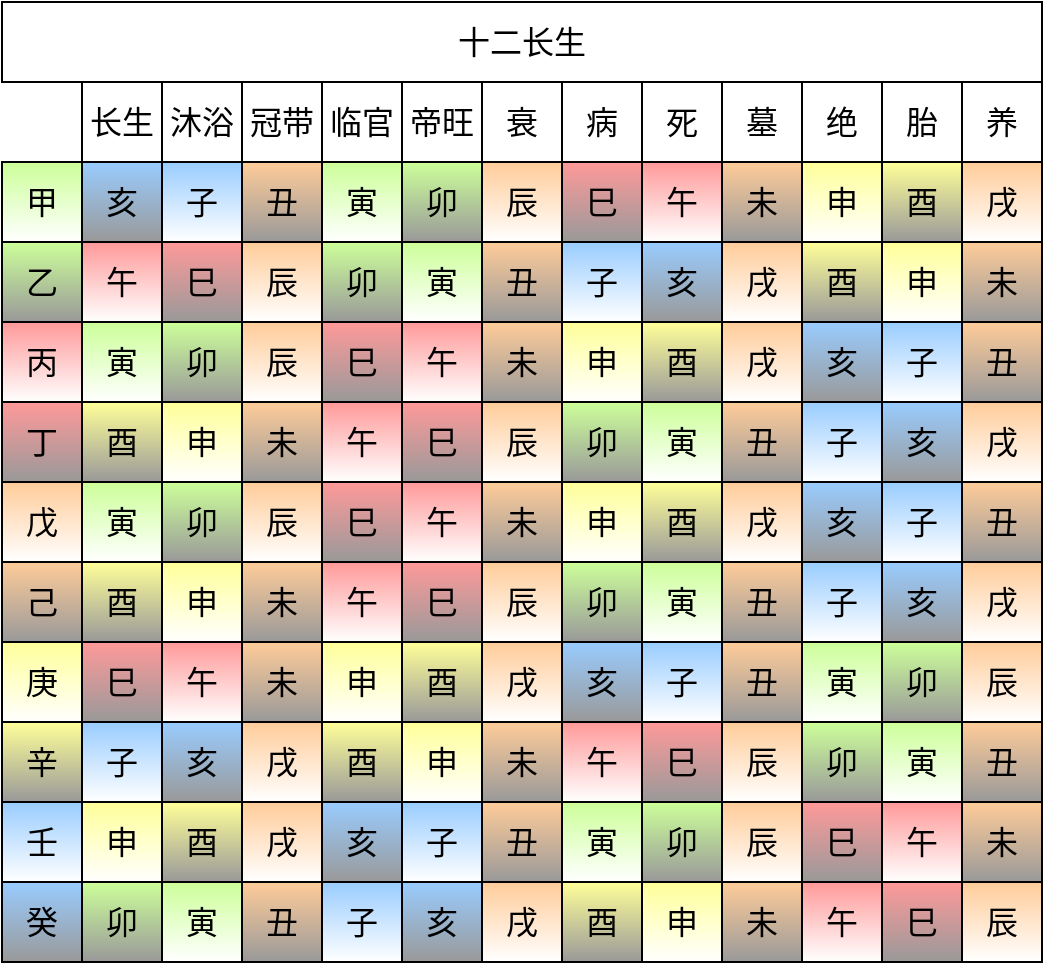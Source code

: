 <mxfile version="17.4.2" type="device"><diagram id="o49_7AWjl9Tnh_adjwUK" name="第 1 页"><mxGraphModel dx="1088" dy="843" grid="1" gridSize="10" guides="0" tooltips="1" connect="0" arrows="0" fold="1" page="1" pageScale="1" pageWidth="827" pageHeight="1169" math="0" shadow="0"><root><mxCell id="0"/><mxCell id="1" parent="0"/><mxCell id="Ky9AkUzZd4ZDxlsBY223-1" value="甲" style="rounded=0;whiteSpace=wrap;html=1;fontSize=16;fillColor=#CCFF99;gradientColor=#FFFFFF;" vertex="1" parent="1"><mxGeometry x="40" y="120" width="40" height="40" as="geometry"/></mxCell><mxCell id="Ky9AkUzZd4ZDxlsBY223-2" value="乙" style="rounded=0;whiteSpace=wrap;html=1;fontSize=16;fillColor=#CCFF99;gradientColor=#999999;" vertex="1" parent="1"><mxGeometry x="40" y="160" width="40" height="40" as="geometry"/></mxCell><mxCell id="Ky9AkUzZd4ZDxlsBY223-3" value="丙" style="rounded=0;whiteSpace=wrap;html=1;fontSize=16;fillColor=#FF9999;gradientColor=#FFFFFF;" vertex="1" parent="1"><mxGeometry x="40" y="200" width="40" height="40" as="geometry"/></mxCell><mxCell id="Ky9AkUzZd4ZDxlsBY223-4" value="丁" style="rounded=0;whiteSpace=wrap;html=1;fontSize=16;fillColor=#FF9999;gradientColor=#999999;" vertex="1" parent="1"><mxGeometry x="40" y="240" width="40" height="40" as="geometry"/></mxCell><mxCell id="Ky9AkUzZd4ZDxlsBY223-5" value="戊" style="rounded=0;whiteSpace=wrap;html=1;fontSize=16;fillColor=#FFCC99;gradientColor=#FFFFFF;" vertex="1" parent="1"><mxGeometry x="40" y="280" width="40" height="40" as="geometry"/></mxCell><mxCell id="Ky9AkUzZd4ZDxlsBY223-6" value="己" style="rounded=0;whiteSpace=wrap;html=1;fontSize=16;fillColor=#FFCC99;gradientColor=#999999;" vertex="1" parent="1"><mxGeometry x="40" y="320" width="40" height="40" as="geometry"/></mxCell><mxCell id="Ky9AkUzZd4ZDxlsBY223-7" value="庚" style="rounded=0;whiteSpace=wrap;html=1;fontSize=16;fillColor=#FFFF99;gradientColor=#FFFFFF;" vertex="1" parent="1"><mxGeometry x="40" y="360" width="40" height="40" as="geometry"/></mxCell><mxCell id="Ky9AkUzZd4ZDxlsBY223-8" value="辛" style="rounded=0;whiteSpace=wrap;html=1;fontSize=16;fillColor=#FFFF99;gradientColor=#999999;" vertex="1" parent="1"><mxGeometry x="40" y="400" width="40" height="40" as="geometry"/></mxCell><mxCell id="Ky9AkUzZd4ZDxlsBY223-9" value="壬" style="rounded=0;whiteSpace=wrap;html=1;fontSize=16;fillColor=#99CCFF;gradientColor=#FFFFFF;" vertex="1" parent="1"><mxGeometry x="40" y="440" width="40" height="40" as="geometry"/></mxCell><mxCell id="Ky9AkUzZd4ZDxlsBY223-10" value="癸" style="rounded=0;whiteSpace=wrap;html=1;fontSize=16;fillColor=#99CCFF;gradientColor=#999999;" vertex="1" parent="1"><mxGeometry x="40" y="480" width="40" height="40" as="geometry"/></mxCell><mxCell id="Ky9AkUzZd4ZDxlsBY223-11" value="子" style="rounded=0;whiteSpace=wrap;html=1;fontSize=16;fillColor=#99CCFF;gradientColor=#ffffff;" vertex="1" parent="1"><mxGeometry x="120" y="120" width="40" height="40" as="geometry"/></mxCell><mxCell id="Ky9AkUzZd4ZDxlsBY223-12" value="丑" style="rounded=0;whiteSpace=wrap;html=1;fontSize=16;fillColor=#FFCC99;gradientColor=#999999;" vertex="1" parent="1"><mxGeometry x="160" y="120" width="40" height="40" as="geometry"/></mxCell><mxCell id="Ky9AkUzZd4ZDxlsBY223-13" value="寅" style="rounded=0;whiteSpace=wrap;html=1;fontSize=16;fillColor=#CCFF99;gradientColor=#ffffff;" vertex="1" parent="1"><mxGeometry x="200" y="120" width="40" height="40" as="geometry"/></mxCell><mxCell id="Ky9AkUzZd4ZDxlsBY223-14" value="卯" style="rounded=0;whiteSpace=wrap;html=1;fontSize=16;fillColor=#CCFF99;gradientColor=#999999;" vertex="1" parent="1"><mxGeometry x="240" y="120" width="40" height="40" as="geometry"/></mxCell><mxCell id="Ky9AkUzZd4ZDxlsBY223-15" value="辰" style="rounded=0;whiteSpace=wrap;html=1;fontSize=16;fillColor=#FFCC99;gradientColor=#ffffff;" vertex="1" parent="1"><mxGeometry x="280" y="120" width="40" height="40" as="geometry"/></mxCell><mxCell id="Ky9AkUzZd4ZDxlsBY223-16" value="巳" style="rounded=0;whiteSpace=wrap;html=1;fontSize=16;fillColor=#FF9999;gradientColor=#999999;" vertex="1" parent="1"><mxGeometry x="320" y="120" width="40" height="40" as="geometry"/></mxCell><mxCell id="Ky9AkUzZd4ZDxlsBY223-17" value="午" style="rounded=0;whiteSpace=wrap;html=1;fontSize=16;fillColor=#FF9999;gradientColor=#ffffff;" vertex="1" parent="1"><mxGeometry x="360" y="120" width="40" height="40" as="geometry"/></mxCell><mxCell id="Ky9AkUzZd4ZDxlsBY223-18" value="未" style="rounded=0;whiteSpace=wrap;html=1;fontSize=16;fillColor=#FFCC99;gradientColor=#999999;" vertex="1" parent="1"><mxGeometry x="400" y="120" width="40" height="40" as="geometry"/></mxCell><mxCell id="Ky9AkUzZd4ZDxlsBY223-19" value="申" style="rounded=0;whiteSpace=wrap;html=1;fontSize=16;fillColor=#FFFF99;gradientColor=#ffffff;" vertex="1" parent="1"><mxGeometry x="440" y="120" width="40" height="40" as="geometry"/></mxCell><mxCell id="Ky9AkUzZd4ZDxlsBY223-20" value="酉" style="rounded=0;whiteSpace=wrap;html=1;fontSize=16;fillColor=#FFFF99;gradientColor=#999999;" vertex="1" parent="1"><mxGeometry x="480" y="120" width="40" height="40" as="geometry"/></mxCell><mxCell id="Ky9AkUzZd4ZDxlsBY223-21" value="戌" style="rounded=0;whiteSpace=wrap;html=1;fontSize=16;fillColor=#FFCC99;gradientColor=#ffffff;" vertex="1" parent="1"><mxGeometry x="520" y="120" width="40" height="40" as="geometry"/></mxCell><mxCell id="Ky9AkUzZd4ZDxlsBY223-22" value="亥" style="rounded=0;whiteSpace=wrap;html=1;fontSize=16;fillColor=#99CCFF;gradientColor=#999999;" vertex="1" parent="1"><mxGeometry x="80" y="120" width="40" height="40" as="geometry"/></mxCell><mxCell id="Ky9AkUzZd4ZDxlsBY223-23" value="十二长生" style="rounded=0;whiteSpace=wrap;html=1;fontSize=16;" vertex="1" parent="1"><mxGeometry x="40" y="40" width="520" height="40" as="geometry"/></mxCell><mxCell id="Ky9AkUzZd4ZDxlsBY223-24" value="长生" style="rounded=0;whiteSpace=wrap;html=1;fontSize=16;" vertex="1" parent="1"><mxGeometry x="80" y="80" width="40" height="40" as="geometry"/></mxCell><mxCell id="Ky9AkUzZd4ZDxlsBY223-25" value="沐浴" style="rounded=0;whiteSpace=wrap;html=1;fontSize=16;" vertex="1" parent="1"><mxGeometry x="120" y="80" width="40" height="40" as="geometry"/></mxCell><mxCell id="Ky9AkUzZd4ZDxlsBY223-26" value="冠带" style="rounded=0;whiteSpace=wrap;html=1;fontSize=16;" vertex="1" parent="1"><mxGeometry x="160" y="80" width="40" height="40" as="geometry"/></mxCell><mxCell id="Ky9AkUzZd4ZDxlsBY223-27" value="临官" style="rounded=0;whiteSpace=wrap;html=1;fontSize=16;" vertex="1" parent="1"><mxGeometry x="200" y="80" width="40" height="40" as="geometry"/></mxCell><mxCell id="Ky9AkUzZd4ZDxlsBY223-28" value="帝旺" style="rounded=0;whiteSpace=wrap;html=1;fontSize=16;" vertex="1" parent="1"><mxGeometry x="240" y="80" width="40" height="40" as="geometry"/></mxCell><mxCell id="Ky9AkUzZd4ZDxlsBY223-29" value="衰" style="rounded=0;whiteSpace=wrap;html=1;fontSize=16;" vertex="1" parent="1"><mxGeometry x="280" y="80" width="40" height="40" as="geometry"/></mxCell><mxCell id="Ky9AkUzZd4ZDxlsBY223-30" value="病" style="rounded=0;whiteSpace=wrap;html=1;fontSize=16;" vertex="1" parent="1"><mxGeometry x="320" y="80" width="40" height="40" as="geometry"/></mxCell><mxCell id="Ky9AkUzZd4ZDxlsBY223-31" value="死" style="rounded=0;whiteSpace=wrap;html=1;fontSize=16;" vertex="1" parent="1"><mxGeometry x="360" y="80" width="40" height="40" as="geometry"/></mxCell><mxCell id="Ky9AkUzZd4ZDxlsBY223-32" value="墓" style="rounded=0;whiteSpace=wrap;html=1;fontSize=16;" vertex="1" parent="1"><mxGeometry x="400" y="80" width="40" height="40" as="geometry"/></mxCell><mxCell id="Ky9AkUzZd4ZDxlsBY223-33" value="绝" style="rounded=0;whiteSpace=wrap;html=1;fontSize=16;" vertex="1" parent="1"><mxGeometry x="440" y="80" width="40" height="40" as="geometry"/></mxCell><mxCell id="Ky9AkUzZd4ZDxlsBY223-34" value="胎" style="rounded=0;whiteSpace=wrap;html=1;fontSize=16;" vertex="1" parent="1"><mxGeometry x="480" y="80" width="40" height="40" as="geometry"/></mxCell><mxCell id="Ky9AkUzZd4ZDxlsBY223-35" value="养" style="rounded=0;whiteSpace=wrap;html=1;fontSize=16;" vertex="1" parent="1"><mxGeometry x="520" y="80" width="40" height="40" as="geometry"/></mxCell><mxCell id="Ky9AkUzZd4ZDxlsBY223-37" value="子" style="rounded=0;whiteSpace=wrap;html=1;fontSize=16;fillColor=#99CCFF;gradientColor=#ffffff;" vertex="1" parent="1"><mxGeometry x="240" y="440" width="40" height="40" as="geometry"/></mxCell><mxCell id="Ky9AkUzZd4ZDxlsBY223-38" value="丑" style="rounded=0;whiteSpace=wrap;html=1;fontSize=16;fillColor=#FFCC99;gradientColor=#999999;" vertex="1" parent="1"><mxGeometry x="280" y="440" width="40" height="40" as="geometry"/></mxCell><mxCell id="Ky9AkUzZd4ZDxlsBY223-39" value="寅" style="rounded=0;whiteSpace=wrap;html=1;fontSize=16;fillColor=#CCFF99;gradientColor=#ffffff;" vertex="1" parent="1"><mxGeometry x="320" y="440" width="40" height="40" as="geometry"/></mxCell><mxCell id="Ky9AkUzZd4ZDxlsBY223-40" value="卯" style="rounded=0;whiteSpace=wrap;html=1;fontSize=16;fillColor=#CCFF99;gradientColor=#999999;" vertex="1" parent="1"><mxGeometry x="360" y="440" width="40" height="40" as="geometry"/></mxCell><mxCell id="Ky9AkUzZd4ZDxlsBY223-41" value="辰" style="rounded=0;whiteSpace=wrap;html=1;fontSize=16;fillColor=#FFCC99;gradientColor=#ffffff;" vertex="1" parent="1"><mxGeometry x="400" y="440" width="40" height="40" as="geometry"/></mxCell><mxCell id="Ky9AkUzZd4ZDxlsBY223-42" value="巳" style="rounded=0;whiteSpace=wrap;html=1;fontSize=16;fillColor=#FF9999;gradientColor=#999999;" vertex="1" parent="1"><mxGeometry x="440" y="440" width="40" height="40" as="geometry"/></mxCell><mxCell id="Ky9AkUzZd4ZDxlsBY223-43" value="午" style="rounded=0;whiteSpace=wrap;html=1;fontSize=16;fillColor=#FF9999;gradientColor=#ffffff;" vertex="1" parent="1"><mxGeometry x="480" y="440" width="40" height="40" as="geometry"/></mxCell><mxCell id="Ky9AkUzZd4ZDxlsBY223-44" value="未" style="rounded=0;whiteSpace=wrap;html=1;fontSize=16;fillColor=#FFCC99;gradientColor=#999999;" vertex="1" parent="1"><mxGeometry x="520" y="440" width="40" height="40" as="geometry"/></mxCell><mxCell id="Ky9AkUzZd4ZDxlsBY223-45" value="申" style="rounded=0;whiteSpace=wrap;html=1;fontSize=16;fillColor=#FFFF99;gradientColor=#ffffff;" vertex="1" parent="1"><mxGeometry x="80" y="440" width="40" height="40" as="geometry"/></mxCell><mxCell id="Ky9AkUzZd4ZDxlsBY223-46" value="酉" style="rounded=0;whiteSpace=wrap;html=1;fontSize=16;fillColor=#FFFF99;gradientColor=#999999;" vertex="1" parent="1"><mxGeometry x="120" y="440" width="40" height="40" as="geometry"/></mxCell><mxCell id="Ky9AkUzZd4ZDxlsBY223-47" value="戌" style="rounded=0;whiteSpace=wrap;html=1;fontSize=16;fillColor=#FFCC99;gradientColor=#ffffff;" vertex="1" parent="1"><mxGeometry x="160" y="440" width="40" height="40" as="geometry"/></mxCell><mxCell id="Ky9AkUzZd4ZDxlsBY223-48" value="亥" style="rounded=0;whiteSpace=wrap;html=1;fontSize=16;fillColor=#99CCFF;gradientColor=#999999;" vertex="1" parent="1"><mxGeometry x="200" y="440" width="40" height="40" as="geometry"/></mxCell><mxCell id="Ky9AkUzZd4ZDxlsBY223-49" value="子" style="rounded=0;whiteSpace=wrap;html=1;fontSize=16;fillColor=#99CCFF;gradientColor=#ffffff;" vertex="1" parent="1"><mxGeometry x="200" y="480" width="40" height="40" as="geometry"/></mxCell><mxCell id="Ky9AkUzZd4ZDxlsBY223-50" value="丑" style="rounded=0;whiteSpace=wrap;html=1;fontSize=16;fillColor=#FFCC99;gradientColor=#999999;" vertex="1" parent="1"><mxGeometry x="160" y="480" width="40" height="40" as="geometry"/></mxCell><mxCell id="Ky9AkUzZd4ZDxlsBY223-51" value="寅" style="rounded=0;whiteSpace=wrap;html=1;fontSize=16;fillColor=#CCFF99;gradientColor=#ffffff;" vertex="1" parent="1"><mxGeometry x="120" y="480" width="40" height="40" as="geometry"/></mxCell><mxCell id="Ky9AkUzZd4ZDxlsBY223-52" value="卯" style="rounded=0;whiteSpace=wrap;html=1;fontSize=16;fillColor=#CCFF99;gradientColor=#999999;" vertex="1" parent="1"><mxGeometry x="80" y="480" width="40" height="40" as="geometry"/></mxCell><mxCell id="Ky9AkUzZd4ZDxlsBY223-53" value="辰" style="rounded=0;whiteSpace=wrap;html=1;fontSize=16;fillColor=#FFCC99;gradientColor=#ffffff;" vertex="1" parent="1"><mxGeometry x="520" y="480" width="40" height="40" as="geometry"/></mxCell><mxCell id="Ky9AkUzZd4ZDxlsBY223-54" value="巳" style="rounded=0;whiteSpace=wrap;html=1;fontSize=16;fillColor=#FF9999;gradientColor=#999999;" vertex="1" parent="1"><mxGeometry x="480" y="480" width="40" height="40" as="geometry"/></mxCell><mxCell id="Ky9AkUzZd4ZDxlsBY223-55" value="午" style="rounded=0;whiteSpace=wrap;html=1;fontSize=16;fillColor=#FF9999;gradientColor=#ffffff;" vertex="1" parent="1"><mxGeometry x="440" y="480" width="40" height="40" as="geometry"/></mxCell><mxCell id="Ky9AkUzZd4ZDxlsBY223-56" value="未" style="rounded=0;whiteSpace=wrap;html=1;fontSize=16;fillColor=#FFCC99;gradientColor=#999999;" vertex="1" parent="1"><mxGeometry x="400" y="480" width="40" height="40" as="geometry"/></mxCell><mxCell id="Ky9AkUzZd4ZDxlsBY223-57" value="申" style="rounded=0;whiteSpace=wrap;html=1;fontSize=16;fillColor=#FFFF99;gradientColor=#ffffff;" vertex="1" parent="1"><mxGeometry x="360" y="480" width="40" height="40" as="geometry"/></mxCell><mxCell id="Ky9AkUzZd4ZDxlsBY223-58" value="酉" style="rounded=0;whiteSpace=wrap;html=1;fontSize=16;fillColor=#FFFF99;gradientColor=#999999;" vertex="1" parent="1"><mxGeometry x="320" y="480" width="40" height="40" as="geometry"/></mxCell><mxCell id="Ky9AkUzZd4ZDxlsBY223-59" value="戌" style="rounded=0;whiteSpace=wrap;html=1;fontSize=16;fillColor=#FFCC99;gradientColor=#ffffff;" vertex="1" parent="1"><mxGeometry x="280" y="480" width="40" height="40" as="geometry"/></mxCell><mxCell id="Ky9AkUzZd4ZDxlsBY223-60" value="亥" style="rounded=0;whiteSpace=wrap;html=1;fontSize=16;fillColor=#99CCFF;gradientColor=#999999;" vertex="1" parent="1"><mxGeometry x="240" y="480" width="40" height="40" as="geometry"/></mxCell><mxCell id="Ky9AkUzZd4ZDxlsBY223-61" value="子" style="rounded=0;whiteSpace=wrap;html=1;fontSize=16;fillColor=#99CCFF;gradientColor=#ffffff;" vertex="1" parent="1"><mxGeometry x="320" y="160" width="40" height="40" as="geometry"/></mxCell><mxCell id="Ky9AkUzZd4ZDxlsBY223-62" value="丑" style="rounded=0;whiteSpace=wrap;html=1;fontSize=16;fillColor=#FFCC99;gradientColor=#999999;" vertex="1" parent="1"><mxGeometry x="280" y="160" width="40" height="40" as="geometry"/></mxCell><mxCell id="Ky9AkUzZd4ZDxlsBY223-63" value="寅" style="rounded=0;whiteSpace=wrap;html=1;fontSize=16;fillColor=#CCFF99;gradientColor=#ffffff;" vertex="1" parent="1"><mxGeometry x="240" y="160" width="40" height="40" as="geometry"/></mxCell><mxCell id="Ky9AkUzZd4ZDxlsBY223-64" value="卯" style="rounded=0;whiteSpace=wrap;html=1;fontSize=16;fillColor=#CCFF99;gradientColor=#999999;" vertex="1" parent="1"><mxGeometry x="200" y="160" width="40" height="40" as="geometry"/></mxCell><mxCell id="Ky9AkUzZd4ZDxlsBY223-65" value="辰" style="rounded=0;whiteSpace=wrap;html=1;fontSize=16;fillColor=#FFCC99;gradientColor=#ffffff;" vertex="1" parent="1"><mxGeometry x="160" y="160" width="40" height="40" as="geometry"/></mxCell><mxCell id="Ky9AkUzZd4ZDxlsBY223-66" value="巳" style="rounded=0;whiteSpace=wrap;html=1;fontSize=16;fillColor=#FF9999;gradientColor=#999999;" vertex="1" parent="1"><mxGeometry x="120" y="160" width="40" height="40" as="geometry"/></mxCell><mxCell id="Ky9AkUzZd4ZDxlsBY223-67" value="午" style="rounded=0;whiteSpace=wrap;html=1;fontSize=16;fillColor=#FF9999;gradientColor=#ffffff;" vertex="1" parent="1"><mxGeometry x="80" y="160" width="40" height="40" as="geometry"/></mxCell><mxCell id="Ky9AkUzZd4ZDxlsBY223-68" value="未" style="rounded=0;whiteSpace=wrap;html=1;fontSize=16;fillColor=#FFCC99;gradientColor=#999999;" vertex="1" parent="1"><mxGeometry x="520" y="160" width="40" height="40" as="geometry"/></mxCell><mxCell id="Ky9AkUzZd4ZDxlsBY223-69" value="申" style="rounded=0;whiteSpace=wrap;html=1;fontSize=16;fillColor=#FFFF99;gradientColor=#ffffff;" vertex="1" parent="1"><mxGeometry x="480" y="160" width="40" height="40" as="geometry"/></mxCell><mxCell id="Ky9AkUzZd4ZDxlsBY223-70" value="酉" style="rounded=0;whiteSpace=wrap;html=1;fontSize=16;fillColor=#FFFF99;gradientColor=#999999;" vertex="1" parent="1"><mxGeometry x="440" y="160" width="40" height="40" as="geometry"/></mxCell><mxCell id="Ky9AkUzZd4ZDxlsBY223-71" value="戌" style="rounded=0;whiteSpace=wrap;html=1;fontSize=16;fillColor=#FFCC99;gradientColor=#ffffff;" vertex="1" parent="1"><mxGeometry x="400" y="160" width="40" height="40" as="geometry"/></mxCell><mxCell id="Ky9AkUzZd4ZDxlsBY223-72" value="亥" style="rounded=0;whiteSpace=wrap;html=1;fontSize=16;fillColor=#99CCFF;gradientColor=#999999;" vertex="1" parent="1"><mxGeometry x="360" y="160" width="40" height="40" as="geometry"/></mxCell><mxCell id="Ky9AkUzZd4ZDxlsBY223-73" value="寅" style="rounded=0;whiteSpace=wrap;html=1;fontSize=16;fillColor=#CCFF99;gradientColor=#ffffff;" vertex="1" parent="1"><mxGeometry x="80" y="200" width="40" height="40" as="geometry"/></mxCell><mxCell id="Ky9AkUzZd4ZDxlsBY223-74" value="卯" style="rounded=0;whiteSpace=wrap;html=1;fontSize=16;fillColor=#CCFF99;gradientColor=#999999;" vertex="1" parent="1"><mxGeometry x="120" y="200" width="40" height="40" as="geometry"/></mxCell><mxCell id="Ky9AkUzZd4ZDxlsBY223-75" value="辰" style="rounded=0;whiteSpace=wrap;html=1;fontSize=16;fillColor=#FFCC99;gradientColor=#ffffff;" vertex="1" parent="1"><mxGeometry x="160" y="200" width="40" height="40" as="geometry"/></mxCell><mxCell id="Ky9AkUzZd4ZDxlsBY223-76" value="巳" style="rounded=0;whiteSpace=wrap;html=1;fontSize=16;fillColor=#FF9999;gradientColor=#999999;" vertex="1" parent="1"><mxGeometry x="200" y="200" width="40" height="40" as="geometry"/></mxCell><mxCell id="Ky9AkUzZd4ZDxlsBY223-77" value="午" style="rounded=0;whiteSpace=wrap;html=1;fontSize=16;fillColor=#FF9999;gradientColor=#ffffff;" vertex="1" parent="1"><mxGeometry x="240" y="200" width="40" height="40" as="geometry"/></mxCell><mxCell id="Ky9AkUzZd4ZDxlsBY223-78" value="未" style="rounded=0;whiteSpace=wrap;html=1;fontSize=16;fillColor=#FFCC99;gradientColor=#999999;" vertex="1" parent="1"><mxGeometry x="280" y="200" width="40" height="40" as="geometry"/></mxCell><mxCell id="Ky9AkUzZd4ZDxlsBY223-79" value="申" style="rounded=0;whiteSpace=wrap;html=1;fontSize=16;fillColor=#FFFF99;gradientColor=#ffffff;" vertex="1" parent="1"><mxGeometry x="320" y="200" width="40" height="40" as="geometry"/></mxCell><mxCell id="Ky9AkUzZd4ZDxlsBY223-80" value="酉" style="rounded=0;whiteSpace=wrap;html=1;fontSize=16;fillColor=#FFFF99;gradientColor=#999999;" vertex="1" parent="1"><mxGeometry x="360" y="200" width="40" height="40" as="geometry"/></mxCell><mxCell id="Ky9AkUzZd4ZDxlsBY223-81" value="戌" style="rounded=0;whiteSpace=wrap;html=1;fontSize=16;fillColor=#FFCC99;gradientColor=#ffffff;" vertex="1" parent="1"><mxGeometry x="400" y="200" width="40" height="40" as="geometry"/></mxCell><mxCell id="Ky9AkUzZd4ZDxlsBY223-82" value="亥" style="rounded=0;whiteSpace=wrap;html=1;fontSize=16;fillColor=#99CCFF;gradientColor=#999999;" vertex="1" parent="1"><mxGeometry x="440" y="200" width="40" height="40" as="geometry"/></mxCell><mxCell id="Ky9AkUzZd4ZDxlsBY223-83" value="子" style="rounded=0;whiteSpace=wrap;html=1;fontSize=16;fillColor=#99CCFF;gradientColor=#ffffff;" vertex="1" parent="1"><mxGeometry x="480" y="200" width="40" height="40" as="geometry"/></mxCell><mxCell id="Ky9AkUzZd4ZDxlsBY223-84" value="丑" style="rounded=0;whiteSpace=wrap;html=1;fontSize=16;fillColor=#FFCC99;gradientColor=#999999;" vertex="1" parent="1"><mxGeometry x="520" y="200" width="40" height="40" as="geometry"/></mxCell><mxCell id="Ky9AkUzZd4ZDxlsBY223-85" value="子" style="rounded=0;whiteSpace=wrap;html=1;fontSize=16;fillColor=#99CCFF;gradientColor=#ffffff;" vertex="1" parent="1"><mxGeometry x="440" y="240" width="40" height="40" as="geometry"/></mxCell><mxCell id="Ky9AkUzZd4ZDxlsBY223-86" value="丑" style="rounded=0;whiteSpace=wrap;html=1;fontSize=16;fillColor=#FFCC99;gradientColor=#999999;" vertex="1" parent="1"><mxGeometry x="400" y="240" width="40" height="40" as="geometry"/></mxCell><mxCell id="Ky9AkUzZd4ZDxlsBY223-87" value="寅" style="rounded=0;whiteSpace=wrap;html=1;fontSize=16;fillColor=#CCFF99;gradientColor=#ffffff;" vertex="1" parent="1"><mxGeometry x="360" y="240" width="40" height="40" as="geometry"/></mxCell><mxCell id="Ky9AkUzZd4ZDxlsBY223-88" value="卯" style="rounded=0;whiteSpace=wrap;html=1;fontSize=16;fillColor=#CCFF99;gradientColor=#999999;" vertex="1" parent="1"><mxGeometry x="320" y="240" width="40" height="40" as="geometry"/></mxCell><mxCell id="Ky9AkUzZd4ZDxlsBY223-89" value="辰" style="rounded=0;whiteSpace=wrap;html=1;fontSize=16;fillColor=#FFCC99;gradientColor=#ffffff;" vertex="1" parent="1"><mxGeometry x="280" y="240" width="40" height="40" as="geometry"/></mxCell><mxCell id="Ky9AkUzZd4ZDxlsBY223-90" value="巳" style="rounded=0;whiteSpace=wrap;html=1;fontSize=16;fillColor=#FF9999;gradientColor=#999999;" vertex="1" parent="1"><mxGeometry x="240" y="240" width="40" height="40" as="geometry"/></mxCell><mxCell id="Ky9AkUzZd4ZDxlsBY223-91" value="午" style="rounded=0;whiteSpace=wrap;html=1;fontSize=16;fillColor=#FF9999;gradientColor=#ffffff;" vertex="1" parent="1"><mxGeometry x="200" y="240" width="40" height="40" as="geometry"/></mxCell><mxCell id="Ky9AkUzZd4ZDxlsBY223-92" value="未" style="rounded=0;whiteSpace=wrap;html=1;fontSize=16;fillColor=#FFCC99;gradientColor=#999999;" vertex="1" parent="1"><mxGeometry x="160" y="240" width="40" height="40" as="geometry"/></mxCell><mxCell id="Ky9AkUzZd4ZDxlsBY223-93" value="申" style="rounded=0;whiteSpace=wrap;html=1;fontSize=16;fillColor=#FFFF99;gradientColor=#ffffff;" vertex="1" parent="1"><mxGeometry x="120" y="240" width="40" height="40" as="geometry"/></mxCell><mxCell id="Ky9AkUzZd4ZDxlsBY223-94" value="酉" style="rounded=0;whiteSpace=wrap;html=1;fontSize=16;fillColor=#FFFF99;gradientColor=#999999;" vertex="1" parent="1"><mxGeometry x="80" y="240" width="40" height="40" as="geometry"/></mxCell><mxCell id="Ky9AkUzZd4ZDxlsBY223-95" value="戌" style="rounded=0;whiteSpace=wrap;html=1;fontSize=16;fillColor=#FFCC99;gradientColor=#ffffff;" vertex="1" parent="1"><mxGeometry x="520" y="240" width="40" height="40" as="geometry"/></mxCell><mxCell id="Ky9AkUzZd4ZDxlsBY223-96" value="亥" style="rounded=0;whiteSpace=wrap;html=1;fontSize=16;fillColor=#99CCFF;gradientColor=#999999;" vertex="1" parent="1"><mxGeometry x="480" y="240" width="40" height="40" as="geometry"/></mxCell><mxCell id="Ky9AkUzZd4ZDxlsBY223-97" value="寅" style="rounded=0;whiteSpace=wrap;html=1;fontSize=16;fillColor=#CCFF99;gradientColor=#ffffff;" vertex="1" parent="1"><mxGeometry x="80" y="280" width="40" height="40" as="geometry"/></mxCell><mxCell id="Ky9AkUzZd4ZDxlsBY223-98" value="卯" style="rounded=0;whiteSpace=wrap;html=1;fontSize=16;fillColor=#CCFF99;gradientColor=#999999;" vertex="1" parent="1"><mxGeometry x="120" y="280" width="40" height="40" as="geometry"/></mxCell><mxCell id="Ky9AkUzZd4ZDxlsBY223-99" value="辰" style="rounded=0;whiteSpace=wrap;html=1;fontSize=16;fillColor=#FFCC99;gradientColor=#ffffff;" vertex="1" parent="1"><mxGeometry x="160" y="280" width="40" height="40" as="geometry"/></mxCell><mxCell id="Ky9AkUzZd4ZDxlsBY223-100" value="巳" style="rounded=0;whiteSpace=wrap;html=1;fontSize=16;fillColor=#FF9999;gradientColor=#999999;" vertex="1" parent="1"><mxGeometry x="200" y="280" width="40" height="40" as="geometry"/></mxCell><mxCell id="Ky9AkUzZd4ZDxlsBY223-101" value="午" style="rounded=0;whiteSpace=wrap;html=1;fontSize=16;fillColor=#FF9999;gradientColor=#ffffff;" vertex="1" parent="1"><mxGeometry x="240" y="280" width="40" height="40" as="geometry"/></mxCell><mxCell id="Ky9AkUzZd4ZDxlsBY223-102" value="未" style="rounded=0;whiteSpace=wrap;html=1;fontSize=16;fillColor=#FFCC99;gradientColor=#999999;" vertex="1" parent="1"><mxGeometry x="280" y="280" width="40" height="40" as="geometry"/></mxCell><mxCell id="Ky9AkUzZd4ZDxlsBY223-103" value="申" style="rounded=0;whiteSpace=wrap;html=1;fontSize=16;fillColor=#FFFF99;gradientColor=#ffffff;" vertex="1" parent="1"><mxGeometry x="320" y="280" width="40" height="40" as="geometry"/></mxCell><mxCell id="Ky9AkUzZd4ZDxlsBY223-104" value="酉" style="rounded=0;whiteSpace=wrap;html=1;fontSize=16;fillColor=#FFFF99;gradientColor=#999999;" vertex="1" parent="1"><mxGeometry x="360" y="280" width="40" height="40" as="geometry"/></mxCell><mxCell id="Ky9AkUzZd4ZDxlsBY223-105" value="戌" style="rounded=0;whiteSpace=wrap;html=1;fontSize=16;fillColor=#FFCC99;gradientColor=#ffffff;" vertex="1" parent="1"><mxGeometry x="400" y="280" width="40" height="40" as="geometry"/></mxCell><mxCell id="Ky9AkUzZd4ZDxlsBY223-106" value="亥" style="rounded=0;whiteSpace=wrap;html=1;fontSize=16;fillColor=#99CCFF;gradientColor=#999999;" vertex="1" parent="1"><mxGeometry x="440" y="280" width="40" height="40" as="geometry"/></mxCell><mxCell id="Ky9AkUzZd4ZDxlsBY223-107" value="子" style="rounded=0;whiteSpace=wrap;html=1;fontSize=16;fillColor=#99CCFF;gradientColor=#ffffff;" vertex="1" parent="1"><mxGeometry x="480" y="280" width="40" height="40" as="geometry"/></mxCell><mxCell id="Ky9AkUzZd4ZDxlsBY223-108" value="丑" style="rounded=0;whiteSpace=wrap;html=1;fontSize=16;fillColor=#FFCC99;gradientColor=#999999;" vertex="1" parent="1"><mxGeometry x="520" y="280" width="40" height="40" as="geometry"/></mxCell><mxCell id="Ky9AkUzZd4ZDxlsBY223-109" value="子" style="rounded=0;whiteSpace=wrap;html=1;fontSize=16;fillColor=#99CCFF;gradientColor=#ffffff;" vertex="1" parent="1"><mxGeometry x="440" y="320" width="40" height="40" as="geometry"/></mxCell><mxCell id="Ky9AkUzZd4ZDxlsBY223-110" value="丑" style="rounded=0;whiteSpace=wrap;html=1;fontSize=16;fillColor=#FFCC99;gradientColor=#999999;" vertex="1" parent="1"><mxGeometry x="400" y="320" width="40" height="40" as="geometry"/></mxCell><mxCell id="Ky9AkUzZd4ZDxlsBY223-111" value="寅" style="rounded=0;whiteSpace=wrap;html=1;fontSize=16;fillColor=#CCFF99;gradientColor=#ffffff;" vertex="1" parent="1"><mxGeometry x="360" y="320" width="40" height="40" as="geometry"/></mxCell><mxCell id="Ky9AkUzZd4ZDxlsBY223-112" value="卯" style="rounded=0;whiteSpace=wrap;html=1;fontSize=16;fillColor=#CCFF99;gradientColor=#999999;" vertex="1" parent="1"><mxGeometry x="320" y="320" width="40" height="40" as="geometry"/></mxCell><mxCell id="Ky9AkUzZd4ZDxlsBY223-113" value="辰" style="rounded=0;whiteSpace=wrap;html=1;fontSize=16;fillColor=#FFCC99;gradientColor=#ffffff;" vertex="1" parent="1"><mxGeometry x="280" y="320" width="40" height="40" as="geometry"/></mxCell><mxCell id="Ky9AkUzZd4ZDxlsBY223-114" value="巳" style="rounded=0;whiteSpace=wrap;html=1;fontSize=16;fillColor=#FF9999;gradientColor=#999999;" vertex="1" parent="1"><mxGeometry x="240" y="320" width="40" height="40" as="geometry"/></mxCell><mxCell id="Ky9AkUzZd4ZDxlsBY223-115" value="午" style="rounded=0;whiteSpace=wrap;html=1;fontSize=16;fillColor=#FF9999;gradientColor=#ffffff;" vertex="1" parent="1"><mxGeometry x="200" y="320" width="40" height="40" as="geometry"/></mxCell><mxCell id="Ky9AkUzZd4ZDxlsBY223-116" value="未" style="rounded=0;whiteSpace=wrap;html=1;fontSize=16;fillColor=#FFCC99;gradientColor=#999999;" vertex="1" parent="1"><mxGeometry x="160" y="320" width="40" height="40" as="geometry"/></mxCell><mxCell id="Ky9AkUzZd4ZDxlsBY223-117" value="申" style="rounded=0;whiteSpace=wrap;html=1;fontSize=16;fillColor=#FFFF99;gradientColor=#ffffff;" vertex="1" parent="1"><mxGeometry x="120" y="320" width="40" height="40" as="geometry"/></mxCell><mxCell id="Ky9AkUzZd4ZDxlsBY223-118" value="酉" style="rounded=0;whiteSpace=wrap;html=1;fontSize=16;fillColor=#FFFF99;gradientColor=#999999;" vertex="1" parent="1"><mxGeometry x="80" y="320" width="40" height="40" as="geometry"/></mxCell><mxCell id="Ky9AkUzZd4ZDxlsBY223-119" value="戌" style="rounded=0;whiteSpace=wrap;html=1;fontSize=16;fillColor=#FFCC99;gradientColor=#ffffff;" vertex="1" parent="1"><mxGeometry x="520" y="320" width="40" height="40" as="geometry"/></mxCell><mxCell id="Ky9AkUzZd4ZDxlsBY223-120" value="亥" style="rounded=0;whiteSpace=wrap;html=1;fontSize=16;fillColor=#99CCFF;gradientColor=#999999;" vertex="1" parent="1"><mxGeometry x="480" y="320" width="40" height="40" as="geometry"/></mxCell><mxCell id="Ky9AkUzZd4ZDxlsBY223-121" value="巳" style="rounded=0;whiteSpace=wrap;html=1;fontSize=16;fillColor=#FF9999;gradientColor=#999999;" vertex="1" parent="1"><mxGeometry x="80" y="360" width="40" height="40" as="geometry"/></mxCell><mxCell id="Ky9AkUzZd4ZDxlsBY223-122" value="午" style="rounded=0;whiteSpace=wrap;html=1;fontSize=16;fillColor=#FF9999;gradientColor=#ffffff;" vertex="1" parent="1"><mxGeometry x="120" y="360" width="40" height="40" as="geometry"/></mxCell><mxCell id="Ky9AkUzZd4ZDxlsBY223-123" value="未" style="rounded=0;whiteSpace=wrap;html=1;fontSize=16;fillColor=#FFCC99;gradientColor=#999999;" vertex="1" parent="1"><mxGeometry x="160" y="360" width="40" height="40" as="geometry"/></mxCell><mxCell id="Ky9AkUzZd4ZDxlsBY223-124" value="申" style="rounded=0;whiteSpace=wrap;html=1;fontSize=16;fillColor=#FFFF99;gradientColor=#ffffff;" vertex="1" parent="1"><mxGeometry x="200" y="360" width="40" height="40" as="geometry"/></mxCell><mxCell id="Ky9AkUzZd4ZDxlsBY223-125" value="酉" style="rounded=0;whiteSpace=wrap;html=1;fontSize=16;fillColor=#FFFF99;gradientColor=#999999;" vertex="1" parent="1"><mxGeometry x="240" y="360" width="40" height="40" as="geometry"/></mxCell><mxCell id="Ky9AkUzZd4ZDxlsBY223-126" value="戌" style="rounded=0;whiteSpace=wrap;html=1;fontSize=16;fillColor=#FFCC99;gradientColor=#ffffff;" vertex="1" parent="1"><mxGeometry x="280" y="360" width="40" height="40" as="geometry"/></mxCell><mxCell id="Ky9AkUzZd4ZDxlsBY223-127" value="亥" style="rounded=0;whiteSpace=wrap;html=1;fontSize=16;fillColor=#99CCFF;gradientColor=#999999;" vertex="1" parent="1"><mxGeometry x="320" y="360" width="40" height="40" as="geometry"/></mxCell><mxCell id="Ky9AkUzZd4ZDxlsBY223-128" value="子" style="rounded=0;whiteSpace=wrap;html=1;fontSize=16;fillColor=#99CCFF;gradientColor=#ffffff;" vertex="1" parent="1"><mxGeometry x="360" y="360" width="40" height="40" as="geometry"/></mxCell><mxCell id="Ky9AkUzZd4ZDxlsBY223-129" value="丑" style="rounded=0;whiteSpace=wrap;html=1;fontSize=16;fillColor=#FFCC99;gradientColor=#999999;" vertex="1" parent="1"><mxGeometry x="400" y="360" width="40" height="40" as="geometry"/></mxCell><mxCell id="Ky9AkUzZd4ZDxlsBY223-130" value="寅" style="rounded=0;whiteSpace=wrap;html=1;fontSize=16;fillColor=#CCFF99;gradientColor=#ffffff;" vertex="1" parent="1"><mxGeometry x="440" y="360" width="40" height="40" as="geometry"/></mxCell><mxCell id="Ky9AkUzZd4ZDxlsBY223-131" value="卯" style="rounded=0;whiteSpace=wrap;html=1;fontSize=16;fillColor=#CCFF99;gradientColor=#999999;" vertex="1" parent="1"><mxGeometry x="480" y="360" width="40" height="40" as="geometry"/></mxCell><mxCell id="Ky9AkUzZd4ZDxlsBY223-132" value="辰" style="rounded=0;whiteSpace=wrap;html=1;fontSize=16;fillColor=#FFCC99;gradientColor=#ffffff;" vertex="1" parent="1"><mxGeometry x="520" y="360" width="40" height="40" as="geometry"/></mxCell><mxCell id="Ky9AkUzZd4ZDxlsBY223-133" value="子" style="rounded=0;whiteSpace=wrap;html=1;fontSize=16;fillColor=#99CCFF;gradientColor=#ffffff;" vertex="1" parent="1"><mxGeometry x="80" y="400" width="40" height="40" as="geometry"/></mxCell><mxCell id="Ky9AkUzZd4ZDxlsBY223-134" value="丑" style="rounded=0;whiteSpace=wrap;html=1;fontSize=16;fillColor=#FFCC99;gradientColor=#999999;" vertex="1" parent="1"><mxGeometry x="520" y="400" width="40" height="40" as="geometry"/></mxCell><mxCell id="Ky9AkUzZd4ZDxlsBY223-135" value="寅" style="rounded=0;whiteSpace=wrap;html=1;fontSize=16;fillColor=#CCFF99;gradientColor=#ffffff;" vertex="1" parent="1"><mxGeometry x="480" y="400" width="40" height="40" as="geometry"/></mxCell><mxCell id="Ky9AkUzZd4ZDxlsBY223-136" value="卯" style="rounded=0;whiteSpace=wrap;html=1;fontSize=16;fillColor=#CCFF99;gradientColor=#999999;" vertex="1" parent="1"><mxGeometry x="440" y="400" width="40" height="40" as="geometry"/></mxCell><mxCell id="Ky9AkUzZd4ZDxlsBY223-137" value="辰" style="rounded=0;whiteSpace=wrap;html=1;fontSize=16;fillColor=#FFCC99;gradientColor=#ffffff;" vertex="1" parent="1"><mxGeometry x="400" y="400" width="40" height="40" as="geometry"/></mxCell><mxCell id="Ky9AkUzZd4ZDxlsBY223-138" value="巳" style="rounded=0;whiteSpace=wrap;html=1;fontSize=16;fillColor=#FF9999;gradientColor=#999999;" vertex="1" parent="1"><mxGeometry x="360" y="400" width="40" height="40" as="geometry"/></mxCell><mxCell id="Ky9AkUzZd4ZDxlsBY223-139" value="午" style="rounded=0;whiteSpace=wrap;html=1;fontSize=16;fillColor=#FF9999;gradientColor=#ffffff;" vertex="1" parent="1"><mxGeometry x="320" y="400" width="40" height="40" as="geometry"/></mxCell><mxCell id="Ky9AkUzZd4ZDxlsBY223-140" value="未" style="rounded=0;whiteSpace=wrap;html=1;fontSize=16;fillColor=#FFCC99;gradientColor=#999999;" vertex="1" parent="1"><mxGeometry x="280" y="400" width="40" height="40" as="geometry"/></mxCell><mxCell id="Ky9AkUzZd4ZDxlsBY223-141" value="申" style="rounded=0;whiteSpace=wrap;html=1;fontSize=16;fillColor=#FFFF99;gradientColor=#ffffff;" vertex="1" parent="1"><mxGeometry x="240" y="400" width="40" height="40" as="geometry"/></mxCell><mxCell id="Ky9AkUzZd4ZDxlsBY223-142" value="酉" style="rounded=0;whiteSpace=wrap;html=1;fontSize=16;fillColor=#FFFF99;gradientColor=#999999;" vertex="1" parent="1"><mxGeometry x="200" y="400" width="40" height="40" as="geometry"/></mxCell><mxCell id="Ky9AkUzZd4ZDxlsBY223-143" value="戌" style="rounded=0;whiteSpace=wrap;html=1;fontSize=16;fillColor=#FFCC99;gradientColor=#ffffff;" vertex="1" parent="1"><mxGeometry x="160" y="400" width="40" height="40" as="geometry"/></mxCell><mxCell id="Ky9AkUzZd4ZDxlsBY223-144" value="亥" style="rounded=0;whiteSpace=wrap;html=1;fontSize=16;fillColor=#99CCFF;gradientColor=#999999;" vertex="1" parent="1"><mxGeometry x="120" y="400" width="40" height="40" as="geometry"/></mxCell></root></mxGraphModel></diagram></mxfile>